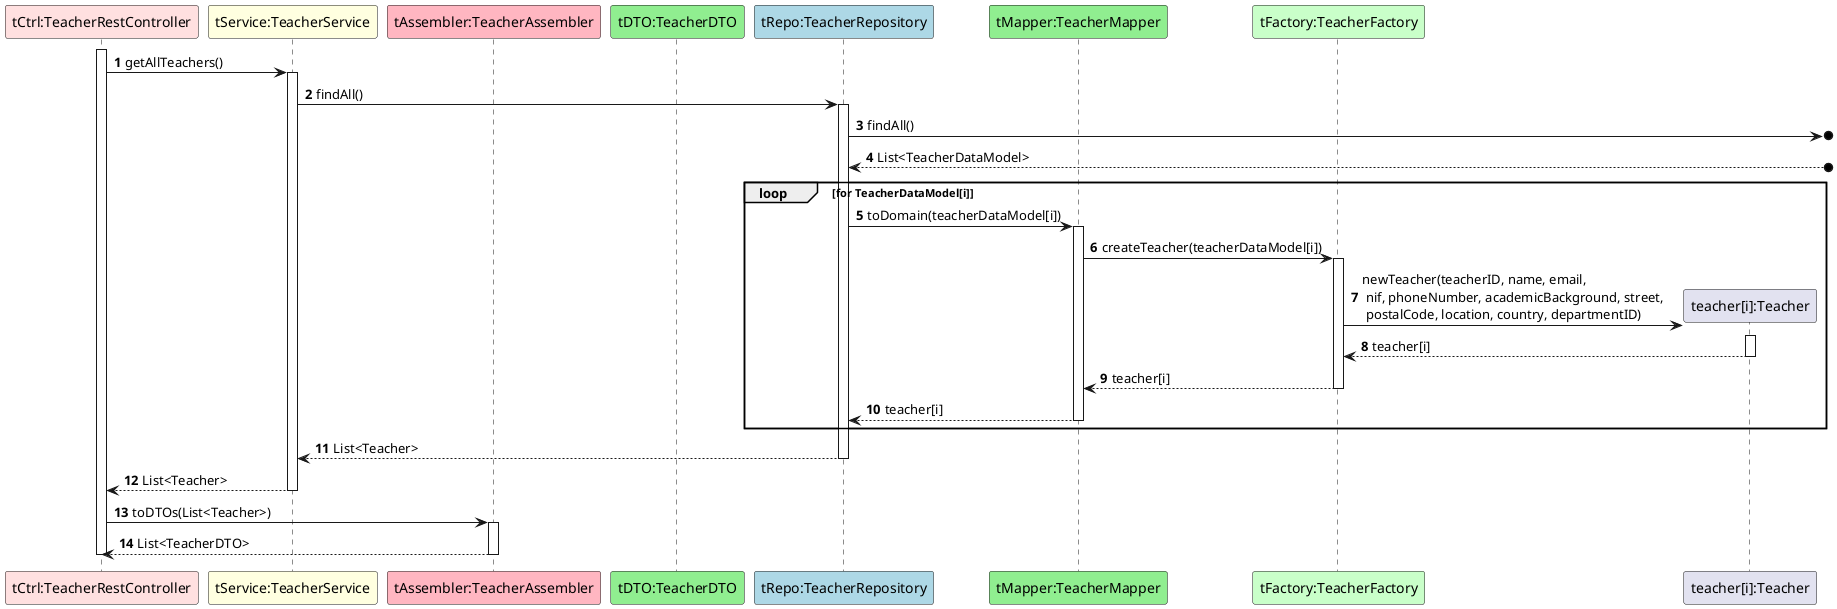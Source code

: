 @startuml
autonumber

participant "tCtrl:TeacherRestController" as C #implementation
participant "tService:TeacherService" as TS #lightyellow
participant "tAssembler:TeacherAssembler" as TA #lightpink
participant "tDTO:TeacherDTO" as TDTO #lightgreen
participant "tRepo:TeacherRepository" as TR #lightblue
participant "tMapper:TeacherMapper" as M #lightgreen
participant "tFactory:TeacherFactory" as TF #technology
participant "teacher[i]:Teacher" as T

activate C
C -> TS ++: getAllTeachers()

TS -> TR ++: findAll()

TR ->o] : findAll()
TR <--o] : List<TeacherDataModel>

loop for TeacherDataModel[i]
TR -> M ++: toDomain(teacherDataModel[i])
M -> TF ++: createTeacher(teacherDataModel[i])
TF -> T**: newTeacher(teacherID, name, email, \n nif, phoneNumber, academicBackground, street, \n postalCode, location, country, departmentID)
activate T
T --> TF --: teacher[i]
TF --> M --: teacher[i]
M --> TR --: teacher[i]
end

TR --> TS --: List<Teacher>
TS --> C --: List<Teacher>
C -> TA ++: toDTOs(List<Teacher>)
TA --> C --: List<TeacherDTO>
deactivate C
@enduml